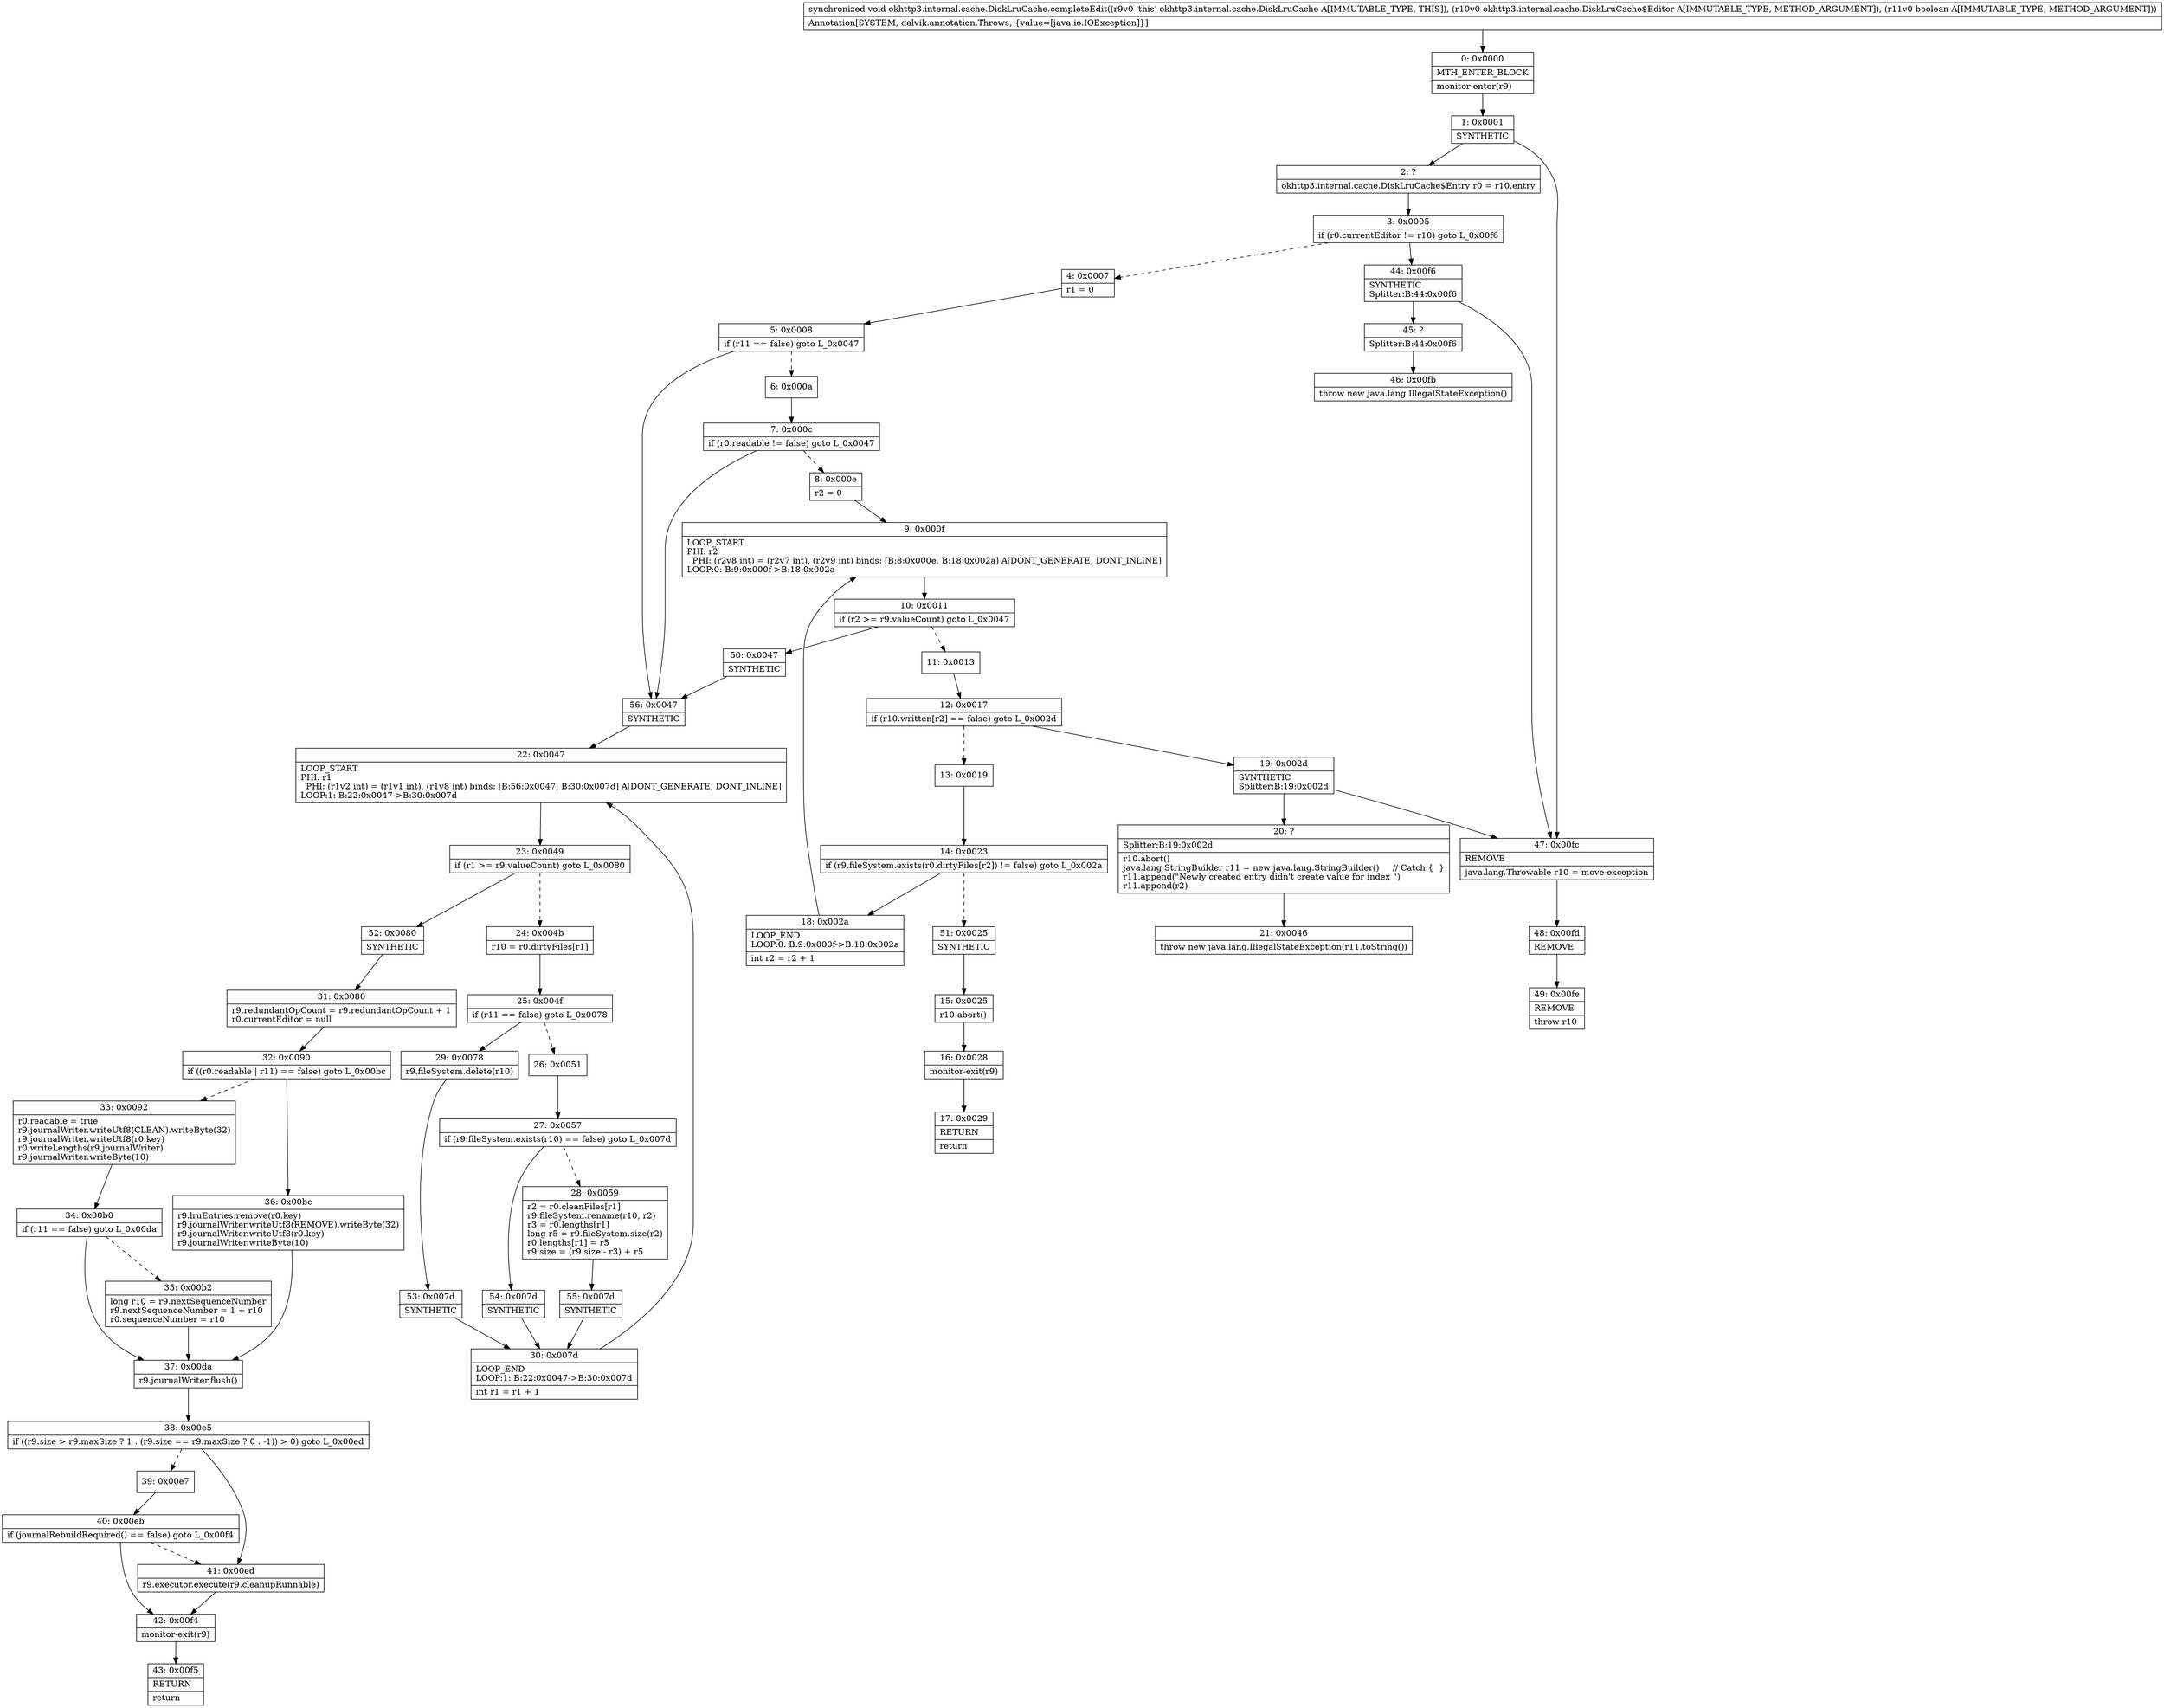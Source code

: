 digraph "CFG forokhttp3.internal.cache.DiskLruCache.completeEdit(Lokhttp3\/internal\/cache\/DiskLruCache$Editor;Z)V" {
Node_0 [shape=record,label="{0\:\ 0x0000|MTH_ENTER_BLOCK\l|monitor\-enter(r9)\l}"];
Node_1 [shape=record,label="{1\:\ 0x0001|SYNTHETIC\l}"];
Node_2 [shape=record,label="{2\:\ ?|okhttp3.internal.cache.DiskLruCache$Entry r0 = r10.entry\l}"];
Node_3 [shape=record,label="{3\:\ 0x0005|if (r0.currentEditor != r10) goto L_0x00f6\l}"];
Node_4 [shape=record,label="{4\:\ 0x0007|r1 = 0\l}"];
Node_5 [shape=record,label="{5\:\ 0x0008|if (r11 == false) goto L_0x0047\l}"];
Node_6 [shape=record,label="{6\:\ 0x000a}"];
Node_7 [shape=record,label="{7\:\ 0x000c|if (r0.readable != false) goto L_0x0047\l}"];
Node_8 [shape=record,label="{8\:\ 0x000e|r2 = 0\l}"];
Node_9 [shape=record,label="{9\:\ 0x000f|LOOP_START\lPHI: r2 \l  PHI: (r2v8 int) = (r2v7 int), (r2v9 int) binds: [B:8:0x000e, B:18:0x002a] A[DONT_GENERATE, DONT_INLINE]\lLOOP:0: B:9:0x000f\-\>B:18:0x002a\l}"];
Node_10 [shape=record,label="{10\:\ 0x0011|if (r2 \>= r9.valueCount) goto L_0x0047\l}"];
Node_11 [shape=record,label="{11\:\ 0x0013}"];
Node_12 [shape=record,label="{12\:\ 0x0017|if (r10.written[r2] == false) goto L_0x002d\l}"];
Node_13 [shape=record,label="{13\:\ 0x0019}"];
Node_14 [shape=record,label="{14\:\ 0x0023|if (r9.fileSystem.exists(r0.dirtyFiles[r2]) != false) goto L_0x002a\l}"];
Node_15 [shape=record,label="{15\:\ 0x0025|r10.abort()\l}"];
Node_16 [shape=record,label="{16\:\ 0x0028|monitor\-exit(r9)\l}"];
Node_17 [shape=record,label="{17\:\ 0x0029|RETURN\l|return\l}"];
Node_18 [shape=record,label="{18\:\ 0x002a|LOOP_END\lLOOP:0: B:9:0x000f\-\>B:18:0x002a\l|int r2 = r2 + 1\l}"];
Node_19 [shape=record,label="{19\:\ 0x002d|SYNTHETIC\lSplitter:B:19:0x002d\l}"];
Node_20 [shape=record,label="{20\:\ ?|Splitter:B:19:0x002d\l|r10.abort()\ljava.lang.StringBuilder r11 = new java.lang.StringBuilder()     \/\/ Catch:\{  \}\lr11.append(\"Newly created entry didn't create value for index \")\lr11.append(r2)\l}"];
Node_21 [shape=record,label="{21\:\ 0x0046|throw new java.lang.IllegalStateException(r11.toString())\l}"];
Node_22 [shape=record,label="{22\:\ 0x0047|LOOP_START\lPHI: r1 \l  PHI: (r1v2 int) = (r1v1 int), (r1v8 int) binds: [B:56:0x0047, B:30:0x007d] A[DONT_GENERATE, DONT_INLINE]\lLOOP:1: B:22:0x0047\-\>B:30:0x007d\l}"];
Node_23 [shape=record,label="{23\:\ 0x0049|if (r1 \>= r9.valueCount) goto L_0x0080\l}"];
Node_24 [shape=record,label="{24\:\ 0x004b|r10 = r0.dirtyFiles[r1]\l}"];
Node_25 [shape=record,label="{25\:\ 0x004f|if (r11 == false) goto L_0x0078\l}"];
Node_26 [shape=record,label="{26\:\ 0x0051}"];
Node_27 [shape=record,label="{27\:\ 0x0057|if (r9.fileSystem.exists(r10) == false) goto L_0x007d\l}"];
Node_28 [shape=record,label="{28\:\ 0x0059|r2 = r0.cleanFiles[r1]\lr9.fileSystem.rename(r10, r2)\lr3 = r0.lengths[r1]\llong r5 = r9.fileSystem.size(r2)\lr0.lengths[r1] = r5\lr9.size = (r9.size \- r3) + r5\l}"];
Node_29 [shape=record,label="{29\:\ 0x0078|r9.fileSystem.delete(r10)\l}"];
Node_30 [shape=record,label="{30\:\ 0x007d|LOOP_END\lLOOP:1: B:22:0x0047\-\>B:30:0x007d\l|int r1 = r1 + 1\l}"];
Node_31 [shape=record,label="{31\:\ 0x0080|r9.redundantOpCount = r9.redundantOpCount + 1\lr0.currentEditor = null\l}"];
Node_32 [shape=record,label="{32\:\ 0x0090|if ((r0.readable \| r11) == false) goto L_0x00bc\l}"];
Node_33 [shape=record,label="{33\:\ 0x0092|r0.readable = true\lr9.journalWriter.writeUtf8(CLEAN).writeByte(32)\lr9.journalWriter.writeUtf8(r0.key)\lr0.writeLengths(r9.journalWriter)\lr9.journalWriter.writeByte(10)\l}"];
Node_34 [shape=record,label="{34\:\ 0x00b0|if (r11 == false) goto L_0x00da\l}"];
Node_35 [shape=record,label="{35\:\ 0x00b2|long r10 = r9.nextSequenceNumber\lr9.nextSequenceNumber = 1 + r10\lr0.sequenceNumber = r10\l}"];
Node_36 [shape=record,label="{36\:\ 0x00bc|r9.lruEntries.remove(r0.key)\lr9.journalWriter.writeUtf8(REMOVE).writeByte(32)\lr9.journalWriter.writeUtf8(r0.key)\lr9.journalWriter.writeByte(10)\l}"];
Node_37 [shape=record,label="{37\:\ 0x00da|r9.journalWriter.flush()\l}"];
Node_38 [shape=record,label="{38\:\ 0x00e5|if ((r9.size \> r9.maxSize ? 1 : (r9.size == r9.maxSize ? 0 : \-1)) \> 0) goto L_0x00ed\l}"];
Node_39 [shape=record,label="{39\:\ 0x00e7}"];
Node_40 [shape=record,label="{40\:\ 0x00eb|if (journalRebuildRequired() == false) goto L_0x00f4\l}"];
Node_41 [shape=record,label="{41\:\ 0x00ed|r9.executor.execute(r9.cleanupRunnable)\l}"];
Node_42 [shape=record,label="{42\:\ 0x00f4|monitor\-exit(r9)\l}"];
Node_43 [shape=record,label="{43\:\ 0x00f5|RETURN\l|return\l}"];
Node_44 [shape=record,label="{44\:\ 0x00f6|SYNTHETIC\lSplitter:B:44:0x00f6\l}"];
Node_45 [shape=record,label="{45\:\ ?|Splitter:B:44:0x00f6\l}"];
Node_46 [shape=record,label="{46\:\ 0x00fb|throw new java.lang.IllegalStateException()\l}"];
Node_47 [shape=record,label="{47\:\ 0x00fc|REMOVE\l|java.lang.Throwable r10 = move\-exception\l}"];
Node_48 [shape=record,label="{48\:\ 0x00fd|REMOVE\l}"];
Node_49 [shape=record,label="{49\:\ 0x00fe|REMOVE\l|throw r10\l}"];
Node_50 [shape=record,label="{50\:\ 0x0047|SYNTHETIC\l}"];
Node_51 [shape=record,label="{51\:\ 0x0025|SYNTHETIC\l}"];
Node_52 [shape=record,label="{52\:\ 0x0080|SYNTHETIC\l}"];
Node_53 [shape=record,label="{53\:\ 0x007d|SYNTHETIC\l}"];
Node_54 [shape=record,label="{54\:\ 0x007d|SYNTHETIC\l}"];
Node_55 [shape=record,label="{55\:\ 0x007d|SYNTHETIC\l}"];
Node_56 [shape=record,label="{56\:\ 0x0047|SYNTHETIC\l}"];
MethodNode[shape=record,label="{synchronized void okhttp3.internal.cache.DiskLruCache.completeEdit((r9v0 'this' okhttp3.internal.cache.DiskLruCache A[IMMUTABLE_TYPE, THIS]), (r10v0 okhttp3.internal.cache.DiskLruCache$Editor A[IMMUTABLE_TYPE, METHOD_ARGUMENT]), (r11v0 boolean A[IMMUTABLE_TYPE, METHOD_ARGUMENT]))  | Annotation[SYSTEM, dalvik.annotation.Throws, \{value=[java.io.IOException]\}]\l}"];
MethodNode -> Node_0;
Node_0 -> Node_1;
Node_1 -> Node_2;
Node_1 -> Node_47;
Node_2 -> Node_3;
Node_3 -> Node_4[style=dashed];
Node_3 -> Node_44;
Node_4 -> Node_5;
Node_5 -> Node_6[style=dashed];
Node_5 -> Node_56;
Node_6 -> Node_7;
Node_7 -> Node_8[style=dashed];
Node_7 -> Node_56;
Node_8 -> Node_9;
Node_9 -> Node_10;
Node_10 -> Node_11[style=dashed];
Node_10 -> Node_50;
Node_11 -> Node_12;
Node_12 -> Node_13[style=dashed];
Node_12 -> Node_19;
Node_13 -> Node_14;
Node_14 -> Node_18;
Node_14 -> Node_51[style=dashed];
Node_15 -> Node_16;
Node_16 -> Node_17;
Node_18 -> Node_9;
Node_19 -> Node_20;
Node_19 -> Node_47;
Node_20 -> Node_21;
Node_22 -> Node_23;
Node_23 -> Node_24[style=dashed];
Node_23 -> Node_52;
Node_24 -> Node_25;
Node_25 -> Node_26[style=dashed];
Node_25 -> Node_29;
Node_26 -> Node_27;
Node_27 -> Node_28[style=dashed];
Node_27 -> Node_54;
Node_28 -> Node_55;
Node_29 -> Node_53;
Node_30 -> Node_22;
Node_31 -> Node_32;
Node_32 -> Node_33[style=dashed];
Node_32 -> Node_36;
Node_33 -> Node_34;
Node_34 -> Node_35[style=dashed];
Node_34 -> Node_37;
Node_35 -> Node_37;
Node_36 -> Node_37;
Node_37 -> Node_38;
Node_38 -> Node_39[style=dashed];
Node_38 -> Node_41;
Node_39 -> Node_40;
Node_40 -> Node_41[style=dashed];
Node_40 -> Node_42;
Node_41 -> Node_42;
Node_42 -> Node_43;
Node_44 -> Node_45;
Node_44 -> Node_47;
Node_45 -> Node_46;
Node_47 -> Node_48;
Node_48 -> Node_49;
Node_50 -> Node_56;
Node_51 -> Node_15;
Node_52 -> Node_31;
Node_53 -> Node_30;
Node_54 -> Node_30;
Node_55 -> Node_30;
Node_56 -> Node_22;
}

